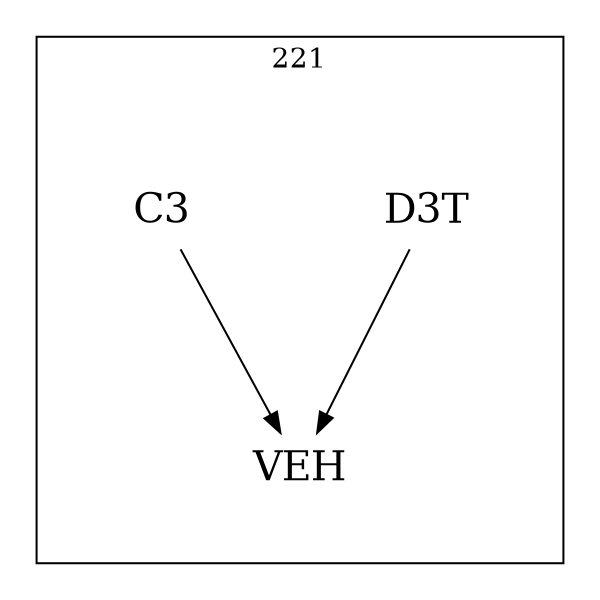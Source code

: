 strict digraph DAGS {
	size = "4,4!" ; ratio ="fill"; subgraph cluster_0{
			labeldoc = "t";
			label = "221";node	[label= VEH, shape = plaintext, fontsize=20] VEH;node	[label= D3T, shape = plaintext, fontsize=20] D3T;node	[label= C3, shape = plaintext, fontsize=20] C3;
D3T->VEH;
C3->VEH;
	}}